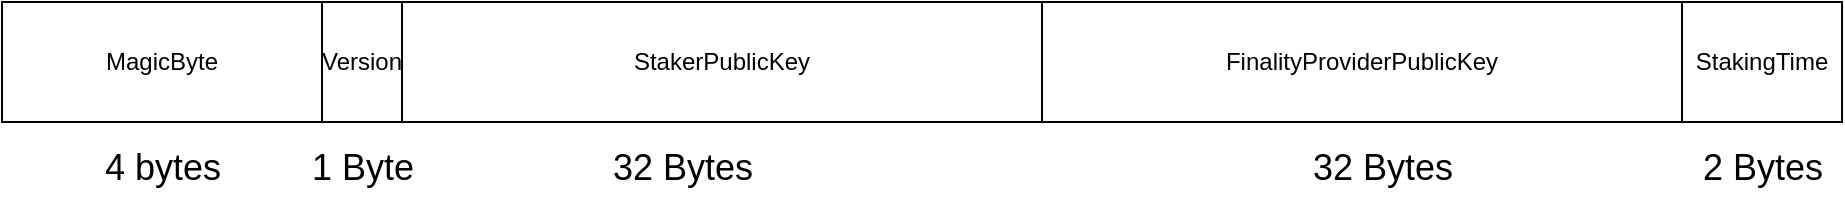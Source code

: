 <mxfile version="24.4.0" type="github">
  <diagram name="第 1 页" id="EplFVpuCv8NmE4MC7ROF">
    <mxGraphModel dx="2266" dy="1145" grid="1" gridSize="10" guides="1" tooltips="1" connect="1" arrows="1" fold="1" page="1" pageScale="1" pageWidth="1169" pageHeight="827" math="0" shadow="0">
      <root>
        <mxCell id="0" />
        <mxCell id="1" parent="0" />
        <mxCell id="gKL3NAAci7bkJujyeRxO-1" value="MagicByte" style="rounded=0;whiteSpace=wrap;html=1;" vertex="1" parent="1">
          <mxGeometry x="160" y="340" width="160" height="60" as="geometry" />
        </mxCell>
        <mxCell id="gKL3NAAci7bkJujyeRxO-2" value="Version" style="rounded=0;whiteSpace=wrap;html=1;" vertex="1" parent="1">
          <mxGeometry x="320" y="340" width="40" height="60" as="geometry" />
        </mxCell>
        <mxCell id="gKL3NAAci7bkJujyeRxO-3" value="StakerPublicKey" style="rounded=0;whiteSpace=wrap;html=1;" vertex="1" parent="1">
          <mxGeometry x="360" y="340" width="320" height="60" as="geometry" />
        </mxCell>
        <mxCell id="gKL3NAAci7bkJujyeRxO-4" value="FinalityProviderPublicKey" style="rounded=0;whiteSpace=wrap;html=1;" vertex="1" parent="1">
          <mxGeometry x="680" y="340" width="320" height="60" as="geometry" />
        </mxCell>
        <mxCell id="gKL3NAAci7bkJujyeRxO-5" value="StakingTime" style="rounded=0;whiteSpace=wrap;html=1;" vertex="1" parent="1">
          <mxGeometry x="1000" y="340" width="80" height="60" as="geometry" />
        </mxCell>
        <mxCell id="gKL3NAAci7bkJujyeRxO-6" value="&lt;font style=&quot;font-size: 18px;&quot;&gt;32 Bytes&lt;/font&gt;" style="text;html=1;align=center;verticalAlign=middle;resizable=0;points=[];autosize=1;strokeColor=none;fillColor=none;" vertex="1" parent="1">
          <mxGeometry x="455" y="403" width="90" height="40" as="geometry" />
        </mxCell>
        <mxCell id="gKL3NAAci7bkJujyeRxO-7" value="&lt;font style=&quot;font-size: 18px;&quot;&gt;32 Bytes&lt;/font&gt;" style="text;html=1;align=center;verticalAlign=middle;resizable=0;points=[];autosize=1;strokeColor=none;fillColor=none;" vertex="1" parent="1">
          <mxGeometry x="805" y="403" width="90" height="40" as="geometry" />
        </mxCell>
        <mxCell id="gKL3NAAci7bkJujyeRxO-8" value="&lt;font style=&quot;font-size: 18px;&quot;&gt;4 bytes&lt;/font&gt;" style="text;html=1;align=center;verticalAlign=middle;resizable=0;points=[];autosize=1;strokeColor=none;fillColor=none;" vertex="1" parent="1">
          <mxGeometry x="200" y="403" width="80" height="40" as="geometry" />
        </mxCell>
        <mxCell id="gKL3NAAci7bkJujyeRxO-9" value="&lt;font style=&quot;font-size: 18px;&quot;&gt;1 Byte&lt;/font&gt;" style="text;html=1;align=center;verticalAlign=middle;resizable=0;points=[];autosize=1;strokeColor=none;fillColor=none;" vertex="1" parent="1">
          <mxGeometry x="305" y="403" width="70" height="40" as="geometry" />
        </mxCell>
        <mxCell id="gKL3NAAci7bkJujyeRxO-10" value="&lt;font style=&quot;font-size: 18px;&quot;&gt;2 Bytes&lt;/font&gt;" style="text;html=1;align=center;verticalAlign=middle;resizable=0;points=[];autosize=1;strokeColor=none;fillColor=none;" vertex="1" parent="1">
          <mxGeometry x="1000" y="403" width="80" height="40" as="geometry" />
        </mxCell>
      </root>
    </mxGraphModel>
  </diagram>
</mxfile>
